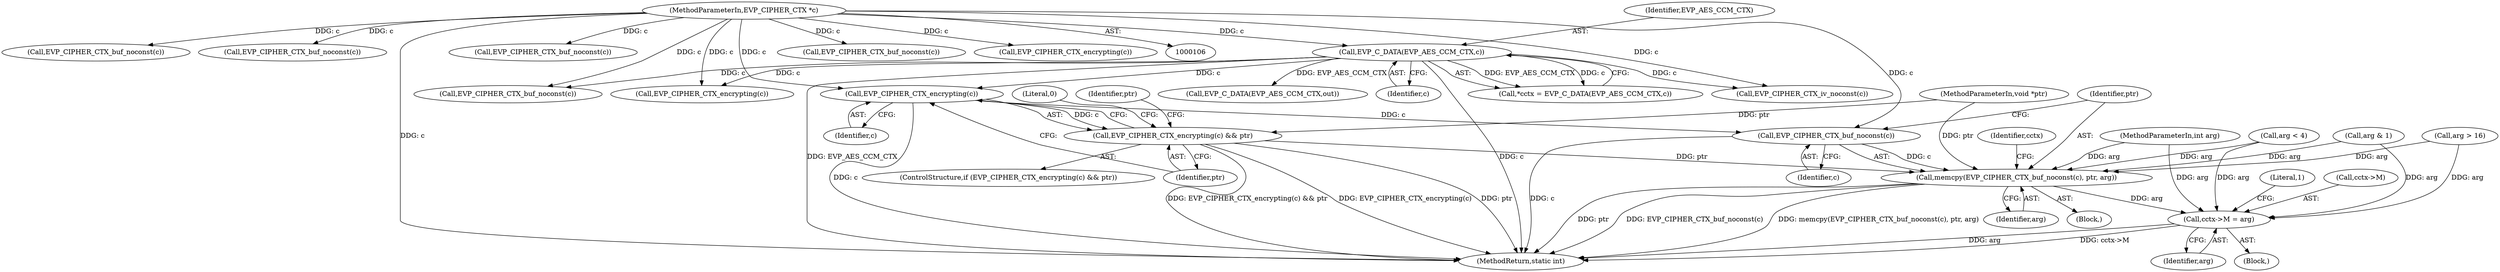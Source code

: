 digraph "0_openssl_00d965474b22b54e4275232bc71ee0c699c5cd21@API" {
"1000287" [label="(Call,EVP_CIPHER_CTX_encrypting(c))"];
"1000115" [label="(Call,EVP_C_DATA(EVP_AES_CCM_CTX,c))"];
"1000107" [label="(MethodParameterIn,EVP_CIPHER_CTX *c)"];
"1000286" [label="(Call,EVP_CIPHER_CTX_encrypting(c) && ptr)"];
"1000300" [label="(Call,memcpy(EVP_CIPHER_CTX_buf_noconst(c), ptr, arg))"];
"1000305" [label="(Call,cctx->M = arg)"];
"1000301" [label="(Call,EVP_CIPHER_CTX_buf_noconst(c))"];
"1000285" [label="(ControlStructure,if (EVP_CIPHER_CTX_encrypting(c) && ptr))"];
"1000116" [label="(Identifier,EVP_AES_CCM_CTX)"];
"1000307" [label="(Identifier,cctx)"];
"1000184" [label="(Call,EVP_CIPHER_CTX_buf_noconst(c))"];
"1000109" [label="(MethodParameterIn,int arg)"];
"1000277" [label="(Call,arg < 4)"];
"1000117" [label="(Identifier,c)"];
"1000220" [label="(Call,EVP_CIPHER_CTX_buf_noconst(c))"];
"1000302" [label="(Identifier,c)"];
"1000291" [label="(Literal,0)"];
"1000303" [label="(Identifier,ptr)"];
"1000288" [label="(Identifier,c)"];
"1000120" [label="(Block,)"];
"1000402" [label="(MethodReturn,static int)"];
"1000286" [label="(Call,EVP_CIPHER_CTX_encrypting(c) && ptr)"];
"1000115" [label="(Call,EVP_C_DATA(EVP_AES_CCM_CTX,c))"];
"1000110" [label="(MethodParameterIn,void *ptr)"];
"1000240" [label="(Call,EVP_CIPHER_CTX_iv_noconst(c))"];
"1000293" [label="(Identifier,ptr)"];
"1000311" [label="(Literal,1)"];
"1000113" [label="(Call,*cctx = EVP_C_DATA(EVP_AES_CCM_CTX,c))"];
"1000363" [label="(Call,EVP_C_DATA(EVP_AES_CCM_CTX,out))"];
"1000300" [label="(Call,memcpy(EVP_CIPHER_CTX_buf_noconst(c), ptr, arg))"];
"1000191" [label="(Call,EVP_CIPHER_CTX_buf_noconst(c))"];
"1000304" [label="(Identifier,arg)"];
"1000168" [label="(Call,EVP_CIPHER_CTX_buf_noconst(c))"];
"1000301" [label="(Call,EVP_CIPHER_CTX_buf_noconst(c))"];
"1000306" [label="(Call,cctx->M)"];
"1000294" [label="(Block,)"];
"1000287" [label="(Call,EVP_CIPHER_CTX_encrypting(c))"];
"1000210" [label="(Call,EVP_CIPHER_CTX_buf_noconst(c))"];
"1000273" [label="(Call,arg & 1)"];
"1000280" [label="(Call,arg > 16)"];
"1000289" [label="(Identifier,ptr)"];
"1000107" [label="(MethodParameterIn,EVP_CIPHER_CTX *c)"];
"1000201" [label="(Call,EVP_CIPHER_CTX_encrypting(c))"];
"1000316" [label="(Call,EVP_CIPHER_CTX_encrypting(c))"];
"1000309" [label="(Identifier,arg)"];
"1000305" [label="(Call,cctx->M = arg)"];
"1000287" -> "1000286"  [label="AST: "];
"1000287" -> "1000288"  [label="CFG: "];
"1000288" -> "1000287"  [label="AST: "];
"1000289" -> "1000287"  [label="CFG: "];
"1000286" -> "1000287"  [label="CFG: "];
"1000287" -> "1000402"  [label="DDG: c"];
"1000287" -> "1000286"  [label="DDG: c"];
"1000115" -> "1000287"  [label="DDG: c"];
"1000107" -> "1000287"  [label="DDG: c"];
"1000287" -> "1000301"  [label="DDG: c"];
"1000115" -> "1000113"  [label="AST: "];
"1000115" -> "1000117"  [label="CFG: "];
"1000116" -> "1000115"  [label="AST: "];
"1000117" -> "1000115"  [label="AST: "];
"1000113" -> "1000115"  [label="CFG: "];
"1000115" -> "1000402"  [label="DDG: c"];
"1000115" -> "1000402"  [label="DDG: EVP_AES_CCM_CTX"];
"1000115" -> "1000113"  [label="DDG: EVP_AES_CCM_CTX"];
"1000115" -> "1000113"  [label="DDG: c"];
"1000107" -> "1000115"  [label="DDG: c"];
"1000115" -> "1000168"  [label="DDG: c"];
"1000115" -> "1000240"  [label="DDG: c"];
"1000115" -> "1000316"  [label="DDG: c"];
"1000115" -> "1000363"  [label="DDG: EVP_AES_CCM_CTX"];
"1000107" -> "1000106"  [label="AST: "];
"1000107" -> "1000402"  [label="DDG: c"];
"1000107" -> "1000168"  [label="DDG: c"];
"1000107" -> "1000184"  [label="DDG: c"];
"1000107" -> "1000191"  [label="DDG: c"];
"1000107" -> "1000201"  [label="DDG: c"];
"1000107" -> "1000210"  [label="DDG: c"];
"1000107" -> "1000220"  [label="DDG: c"];
"1000107" -> "1000240"  [label="DDG: c"];
"1000107" -> "1000301"  [label="DDG: c"];
"1000107" -> "1000316"  [label="DDG: c"];
"1000286" -> "1000285"  [label="AST: "];
"1000286" -> "1000289"  [label="CFG: "];
"1000289" -> "1000286"  [label="AST: "];
"1000291" -> "1000286"  [label="CFG: "];
"1000293" -> "1000286"  [label="CFG: "];
"1000286" -> "1000402"  [label="DDG: EVP_CIPHER_CTX_encrypting(c) && ptr"];
"1000286" -> "1000402"  [label="DDG: EVP_CIPHER_CTX_encrypting(c)"];
"1000286" -> "1000402"  [label="DDG: ptr"];
"1000110" -> "1000286"  [label="DDG: ptr"];
"1000286" -> "1000300"  [label="DDG: ptr"];
"1000300" -> "1000294"  [label="AST: "];
"1000300" -> "1000304"  [label="CFG: "];
"1000301" -> "1000300"  [label="AST: "];
"1000303" -> "1000300"  [label="AST: "];
"1000304" -> "1000300"  [label="AST: "];
"1000307" -> "1000300"  [label="CFG: "];
"1000300" -> "1000402"  [label="DDG: ptr"];
"1000300" -> "1000402"  [label="DDG: EVP_CIPHER_CTX_buf_noconst(c)"];
"1000300" -> "1000402"  [label="DDG: memcpy(EVP_CIPHER_CTX_buf_noconst(c), ptr, arg)"];
"1000301" -> "1000300"  [label="DDG: c"];
"1000110" -> "1000300"  [label="DDG: ptr"];
"1000273" -> "1000300"  [label="DDG: arg"];
"1000277" -> "1000300"  [label="DDG: arg"];
"1000280" -> "1000300"  [label="DDG: arg"];
"1000109" -> "1000300"  [label="DDG: arg"];
"1000300" -> "1000305"  [label="DDG: arg"];
"1000305" -> "1000120"  [label="AST: "];
"1000305" -> "1000309"  [label="CFG: "];
"1000306" -> "1000305"  [label="AST: "];
"1000309" -> "1000305"  [label="AST: "];
"1000311" -> "1000305"  [label="CFG: "];
"1000305" -> "1000402"  [label="DDG: arg"];
"1000305" -> "1000402"  [label="DDG: cctx->M"];
"1000273" -> "1000305"  [label="DDG: arg"];
"1000277" -> "1000305"  [label="DDG: arg"];
"1000280" -> "1000305"  [label="DDG: arg"];
"1000109" -> "1000305"  [label="DDG: arg"];
"1000301" -> "1000302"  [label="CFG: "];
"1000302" -> "1000301"  [label="AST: "];
"1000303" -> "1000301"  [label="CFG: "];
"1000301" -> "1000402"  [label="DDG: c"];
}

